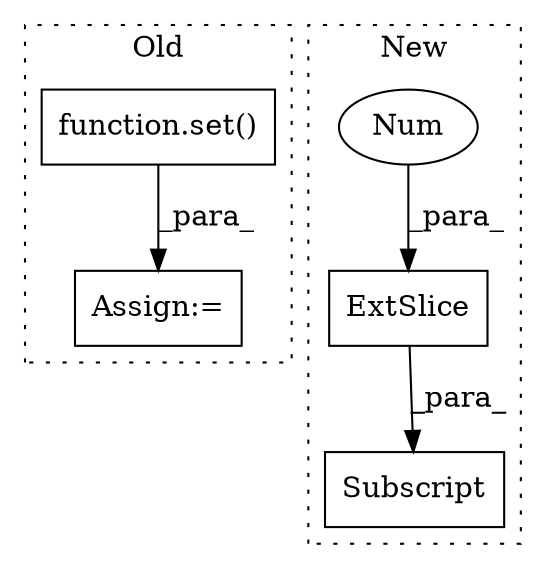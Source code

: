 digraph G {
subgraph cluster0 {
1 [label="function.set()" a="75" s="6862,6892" l="4,1" shape="box"];
5 [label="Assign:=" a="68" s="6859" l="3" shape="box"];
label = "Old";
style="dotted";
}
subgraph cluster1 {
2 [label="ExtSlice" a="85" s="6685" l="4" shape="box"];
3 [label="Subscript" a="63" s="6647,0" l="138,0" shape="box"];
4 [label="Num" a="76" s="6712" l="1" shape="ellipse"];
label = "New";
style="dotted";
}
1 -> 5 [label="_para_"];
2 -> 3 [label="_para_"];
4 -> 2 [label="_para_"];
}